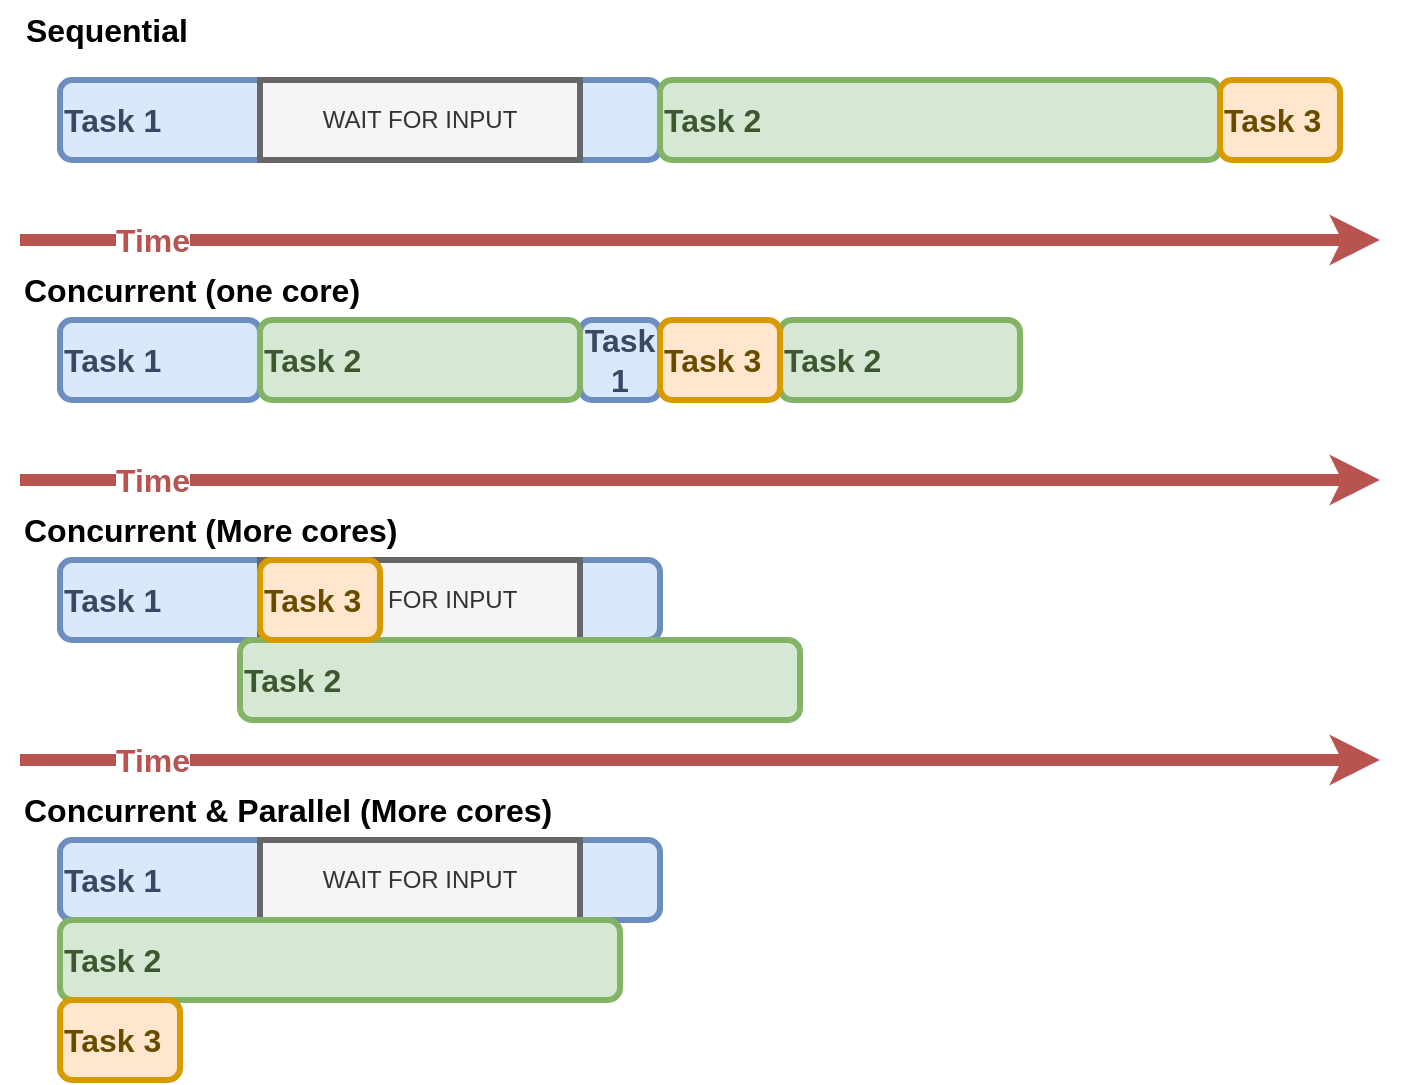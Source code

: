 <mxfile version="20.2.4" type="device"><diagram id="I48RS-QPsWmvgT0ZjhwN" name="Page-1"><mxGraphModel dx="745" dy="1153" grid="1" gridSize="10" guides="1" tooltips="1" connect="1" arrows="1" fold="1" page="1" pageScale="1" pageWidth="827" pageHeight="1169" math="0" shadow="0"><root><mxCell id="0"/><mxCell id="1" parent="0"/><mxCell id="9LBdlNaXNXAGgEmYVP1t-1" value="&lt;div style=&quot;font-size: 16px;&quot;&gt;Task 1&lt;br style=&quot;font-size: 16px;&quot;&gt;&lt;/div&gt;" style="rounded=1;whiteSpace=wrap;html=1;align=left;fillColor=#dae8fc;strokeColor=#6C8EBF;strokeWidth=3;fontSize=16;fontStyle=1;fontColor=#384A63;" vertex="1" parent="1"><mxGeometry x="80" y="160" width="300" height="40" as="geometry"/></mxCell><mxCell id="9LBdlNaXNXAGgEmYVP1t-2" value="WAIT FOR INPUT" style="rounded=0;whiteSpace=wrap;html=1;fillColor=#f5f5f5;fontColor=#333333;strokeColor=#666666;strokeWidth=3;" vertex="1" parent="1"><mxGeometry x="180" y="160" width="160" height="40" as="geometry"/></mxCell><mxCell id="9LBdlNaXNXAGgEmYVP1t-3" value="&lt;div style=&quot;font-size: 16px;&quot;&gt;Task 1&lt;br style=&quot;font-size: 16px;&quot;&gt;&lt;/div&gt;" style="rounded=1;whiteSpace=wrap;html=1;align=left;fillColor=#dae8fc;strokeColor=#6C8EBF;strokeWidth=3;fontSize=16;fontStyle=1;fontColor=#384A63;" vertex="1" parent="1"><mxGeometry x="80" y="280" width="100" height="40" as="geometry"/></mxCell><mxCell id="9LBdlNaXNXAGgEmYVP1t-4" value="&lt;div style=&quot;font-size: 16px;&quot;&gt;Task 1&lt;br style=&quot;font-size: 16px;&quot;&gt;&lt;/div&gt;" style="rounded=1;whiteSpace=wrap;html=1;align=center;fillColor=#dae8fc;strokeColor=#6C8EBF;strokeWidth=3;fontSize=16;fontStyle=1;fontColor=#384A63;" vertex="1" parent="1"><mxGeometry x="340" y="280" width="40" height="40" as="geometry"/></mxCell><mxCell id="9LBdlNaXNXAGgEmYVP1t-5" value="Task 2" style="rounded=1;whiteSpace=wrap;html=1;align=left;fillColor=#d5e8d4;strokeColor=#82B366;strokeWidth=3;fontColor=#3F5731;fontStyle=1;fontSize=16;" vertex="1" parent="1"><mxGeometry x="380" y="160" width="280" height="40" as="geometry"/></mxCell><mxCell id="9LBdlNaXNXAGgEmYVP1t-6" value="Task 2" style="rounded=1;whiteSpace=wrap;html=1;align=left;fillColor=#d5e8d4;strokeColor=#82B366;strokeWidth=3;fontColor=#3F5731;fontStyle=1;fontSize=16;" vertex="1" parent="1"><mxGeometry x="180" y="280" width="160" height="40" as="geometry"/></mxCell><mxCell id="9LBdlNaXNXAGgEmYVP1t-7" value="Task 2" style="rounded=1;whiteSpace=wrap;html=1;align=left;fillColor=#d5e8d4;strokeColor=#82B366;strokeWidth=3;fontColor=#3F5731;fontStyle=1;fontSize=16;" vertex="1" parent="1"><mxGeometry x="440" y="280" width="120" height="40" as="geometry"/></mxCell><mxCell id="9LBdlNaXNXAGgEmYVP1t-8" value="&lt;div style=&quot;font-size: 16px;&quot;&gt;Task 1&lt;br style=&quot;font-size: 16px;&quot;&gt;&lt;/div&gt;" style="rounded=1;whiteSpace=wrap;html=1;align=left;fillColor=#dae8fc;strokeColor=#6C8EBF;strokeWidth=3;fontSize=16;fontStyle=1;fontColor=#384A63;" vertex="1" parent="1"><mxGeometry x="80" y="400" width="300" height="40" as="geometry"/></mxCell><mxCell id="9LBdlNaXNXAGgEmYVP1t-9" value="WAIT FOR INPUT" style="rounded=0;whiteSpace=wrap;html=1;fillColor=#f5f5f5;fontColor=#333333;strokeColor=#666666;strokeWidth=3;" vertex="1" parent="1"><mxGeometry x="180" y="400" width="160" height="40" as="geometry"/></mxCell><mxCell id="9LBdlNaXNXAGgEmYVP1t-10" value="Task 2" style="rounded=1;whiteSpace=wrap;html=1;align=left;fillColor=#d5e8d4;strokeColor=#82B366;strokeWidth=3;fontColor=#3F5731;fontStyle=1;fontSize=16;" vertex="1" parent="1"><mxGeometry x="170" y="440" width="280" height="40" as="geometry"/></mxCell><mxCell id="9LBdlNaXNXAGgEmYVP1t-11" value="" style="endArrow=classic;html=1;rounded=0;fillColor=#f8cecc;strokeColor=#b85450;strokeWidth=6;fontStyle=1;fontSize=15;fontColor=#FF0000;" edge="1" parent="1"><mxGeometry width="50" height="50" relative="1" as="geometry"><mxPoint x="60" y="240" as="sourcePoint"/><mxPoint x="740" y="240" as="targetPoint"/></mxGeometry></mxCell><mxCell id="9LBdlNaXNXAGgEmYVP1t-12" value="Time" style="edgeLabel;html=1;align=center;verticalAlign=middle;resizable=0;points=[];fontStyle=1;fontSize=16;fontColor=#B85450;" vertex="1" connectable="0" parent="9LBdlNaXNXAGgEmYVP1t-11"><mxGeometry x="-0.806" relative="1" as="geometry"><mxPoint as="offset"/></mxGeometry></mxCell><mxCell id="9LBdlNaXNXAGgEmYVP1t-13" value="" style="endArrow=classic;html=1;rounded=0;fillColor=#f8cecc;strokeColor=#B85450;strokeWidth=6;fontStyle=1;fontSize=15;fontColor=#FF0000;" edge="1" parent="1"><mxGeometry width="50" height="50" relative="1" as="geometry"><mxPoint x="60" y="360" as="sourcePoint"/><mxPoint x="740" y="360" as="targetPoint"/></mxGeometry></mxCell><mxCell id="9LBdlNaXNXAGgEmYVP1t-14" value="Time" style="edgeLabel;html=1;align=center;verticalAlign=middle;resizable=0;points=[];fontStyle=1;fontSize=16;fontColor=#B85450;" vertex="1" connectable="0" parent="9LBdlNaXNXAGgEmYVP1t-13"><mxGeometry x="-0.806" relative="1" as="geometry"><mxPoint as="offset"/></mxGeometry></mxCell><mxCell id="9LBdlNaXNXAGgEmYVP1t-15" value="Sequential" style="text;html=1;strokeColor=none;fillColor=none;align=left;verticalAlign=middle;whiteSpace=wrap;rounded=0;fontSize=16;fontColor=#000000;fontStyle=1" vertex="1" parent="1"><mxGeometry x="61" y="120" width="130" height="30" as="geometry"/></mxCell><mxCell id="9LBdlNaXNXAGgEmYVP1t-16" value="Concurrent (one core)" style="text;html=1;strokeColor=none;fillColor=none;align=left;verticalAlign=middle;whiteSpace=wrap;rounded=0;fontSize=16;fontColor=#000000;fontStyle=1" vertex="1" parent="1"><mxGeometry x="60" y="250" width="180" height="30" as="geometry"/></mxCell><mxCell id="9LBdlNaXNXAGgEmYVP1t-17" value="Concurrent (More cores)" style="text;html=1;strokeColor=none;fillColor=none;align=left;verticalAlign=middle;whiteSpace=wrap;rounded=0;fontSize=16;fontColor=#000000;fontStyle=1" vertex="1" parent="1"><mxGeometry x="60" y="370" width="280" height="30" as="geometry"/></mxCell><mxCell id="9LBdlNaXNXAGgEmYVP1t-19" value="&lt;div style=&quot;font-size: 16px;&quot;&gt;Task 1&lt;br style=&quot;font-size: 16px;&quot;&gt;&lt;/div&gt;" style="rounded=1;whiteSpace=wrap;html=1;align=left;fillColor=#dae8fc;strokeColor=#6C8EBF;strokeWidth=3;fontSize=16;fontStyle=1;fontColor=#384A63;" vertex="1" parent="1"><mxGeometry x="80" y="540" width="300" height="40" as="geometry"/></mxCell><mxCell id="9LBdlNaXNXAGgEmYVP1t-20" value="WAIT FOR INPUT" style="rounded=0;whiteSpace=wrap;html=1;fillColor=#f5f5f5;fontColor=#333333;strokeColor=#666666;strokeWidth=3;" vertex="1" parent="1"><mxGeometry x="180" y="540" width="160" height="40" as="geometry"/></mxCell><mxCell id="9LBdlNaXNXAGgEmYVP1t-21" value="Task 2" style="rounded=1;whiteSpace=wrap;html=1;align=left;fillColor=#d5e8d4;strokeColor=#82B366;strokeWidth=3;fontColor=#3F5731;fontStyle=1;fontSize=16;" vertex="1" parent="1"><mxGeometry x="80" y="580" width="280" height="40" as="geometry"/></mxCell><mxCell id="9LBdlNaXNXAGgEmYVP1t-22" value="" style="endArrow=classic;html=1;rounded=0;fillColor=#f8cecc;strokeColor=#B85450;strokeWidth=6;fontStyle=1;fontSize=15;fontColor=#FF0000;" edge="1" parent="1"><mxGeometry width="50" height="50" relative="1" as="geometry"><mxPoint x="60" y="500" as="sourcePoint"/><mxPoint x="740" y="500" as="targetPoint"/></mxGeometry></mxCell><mxCell id="9LBdlNaXNXAGgEmYVP1t-23" value="Time" style="edgeLabel;html=1;align=center;verticalAlign=middle;resizable=0;points=[];fontStyle=1;fontSize=16;fontColor=#B85450;" vertex="1" connectable="0" parent="9LBdlNaXNXAGgEmYVP1t-22"><mxGeometry x="-0.806" relative="1" as="geometry"><mxPoint as="offset"/></mxGeometry></mxCell><mxCell id="9LBdlNaXNXAGgEmYVP1t-24" value="Concurrent &amp;amp; Parallel (More cores)" style="text;html=1;strokeColor=none;fillColor=none;align=left;verticalAlign=middle;whiteSpace=wrap;rounded=0;fontSize=16;fontColor=#000000;fontStyle=1" vertex="1" parent="1"><mxGeometry x="60" y="510" width="280" height="30" as="geometry"/></mxCell><mxCell id="9LBdlNaXNXAGgEmYVP1t-25" value="Task 3" style="rounded=1;whiteSpace=wrap;html=1;align=left;fillColor=#ffe6cc;strokeColor=#D79B00;strokeWidth=3;fontStyle=1;fontSize=16;fontColor=#694B00;" vertex="1" parent="1"><mxGeometry x="380" y="280" width="60" height="40" as="geometry"/></mxCell><mxCell id="9LBdlNaXNXAGgEmYVP1t-26" value="Task 3" style="rounded=1;whiteSpace=wrap;html=1;align=left;fillColor=#ffe6cc;strokeColor=#D79B00;strokeWidth=3;fontStyle=1;fontSize=16;fontColor=#694B00;" vertex="1" parent="1"><mxGeometry x="660" y="160" width="60" height="40" as="geometry"/></mxCell><mxCell id="9LBdlNaXNXAGgEmYVP1t-27" value="Task 3" style="rounded=1;whiteSpace=wrap;html=1;align=left;fillColor=#ffe6cc;strokeColor=#D79B00;strokeWidth=3;fontStyle=1;fontSize=16;fontColor=#694B00;" vertex="1" parent="1"><mxGeometry x="180" y="400" width="60" height="40" as="geometry"/></mxCell><mxCell id="9LBdlNaXNXAGgEmYVP1t-28" value="Task 3" style="rounded=1;whiteSpace=wrap;html=1;align=left;fillColor=#ffe6cc;strokeColor=#D79B00;strokeWidth=3;fontStyle=1;fontSize=16;fontColor=#694B00;" vertex="1" parent="1"><mxGeometry x="80" y="620" width="60" height="40" as="geometry"/></mxCell></root></mxGraphModel></diagram></mxfile>